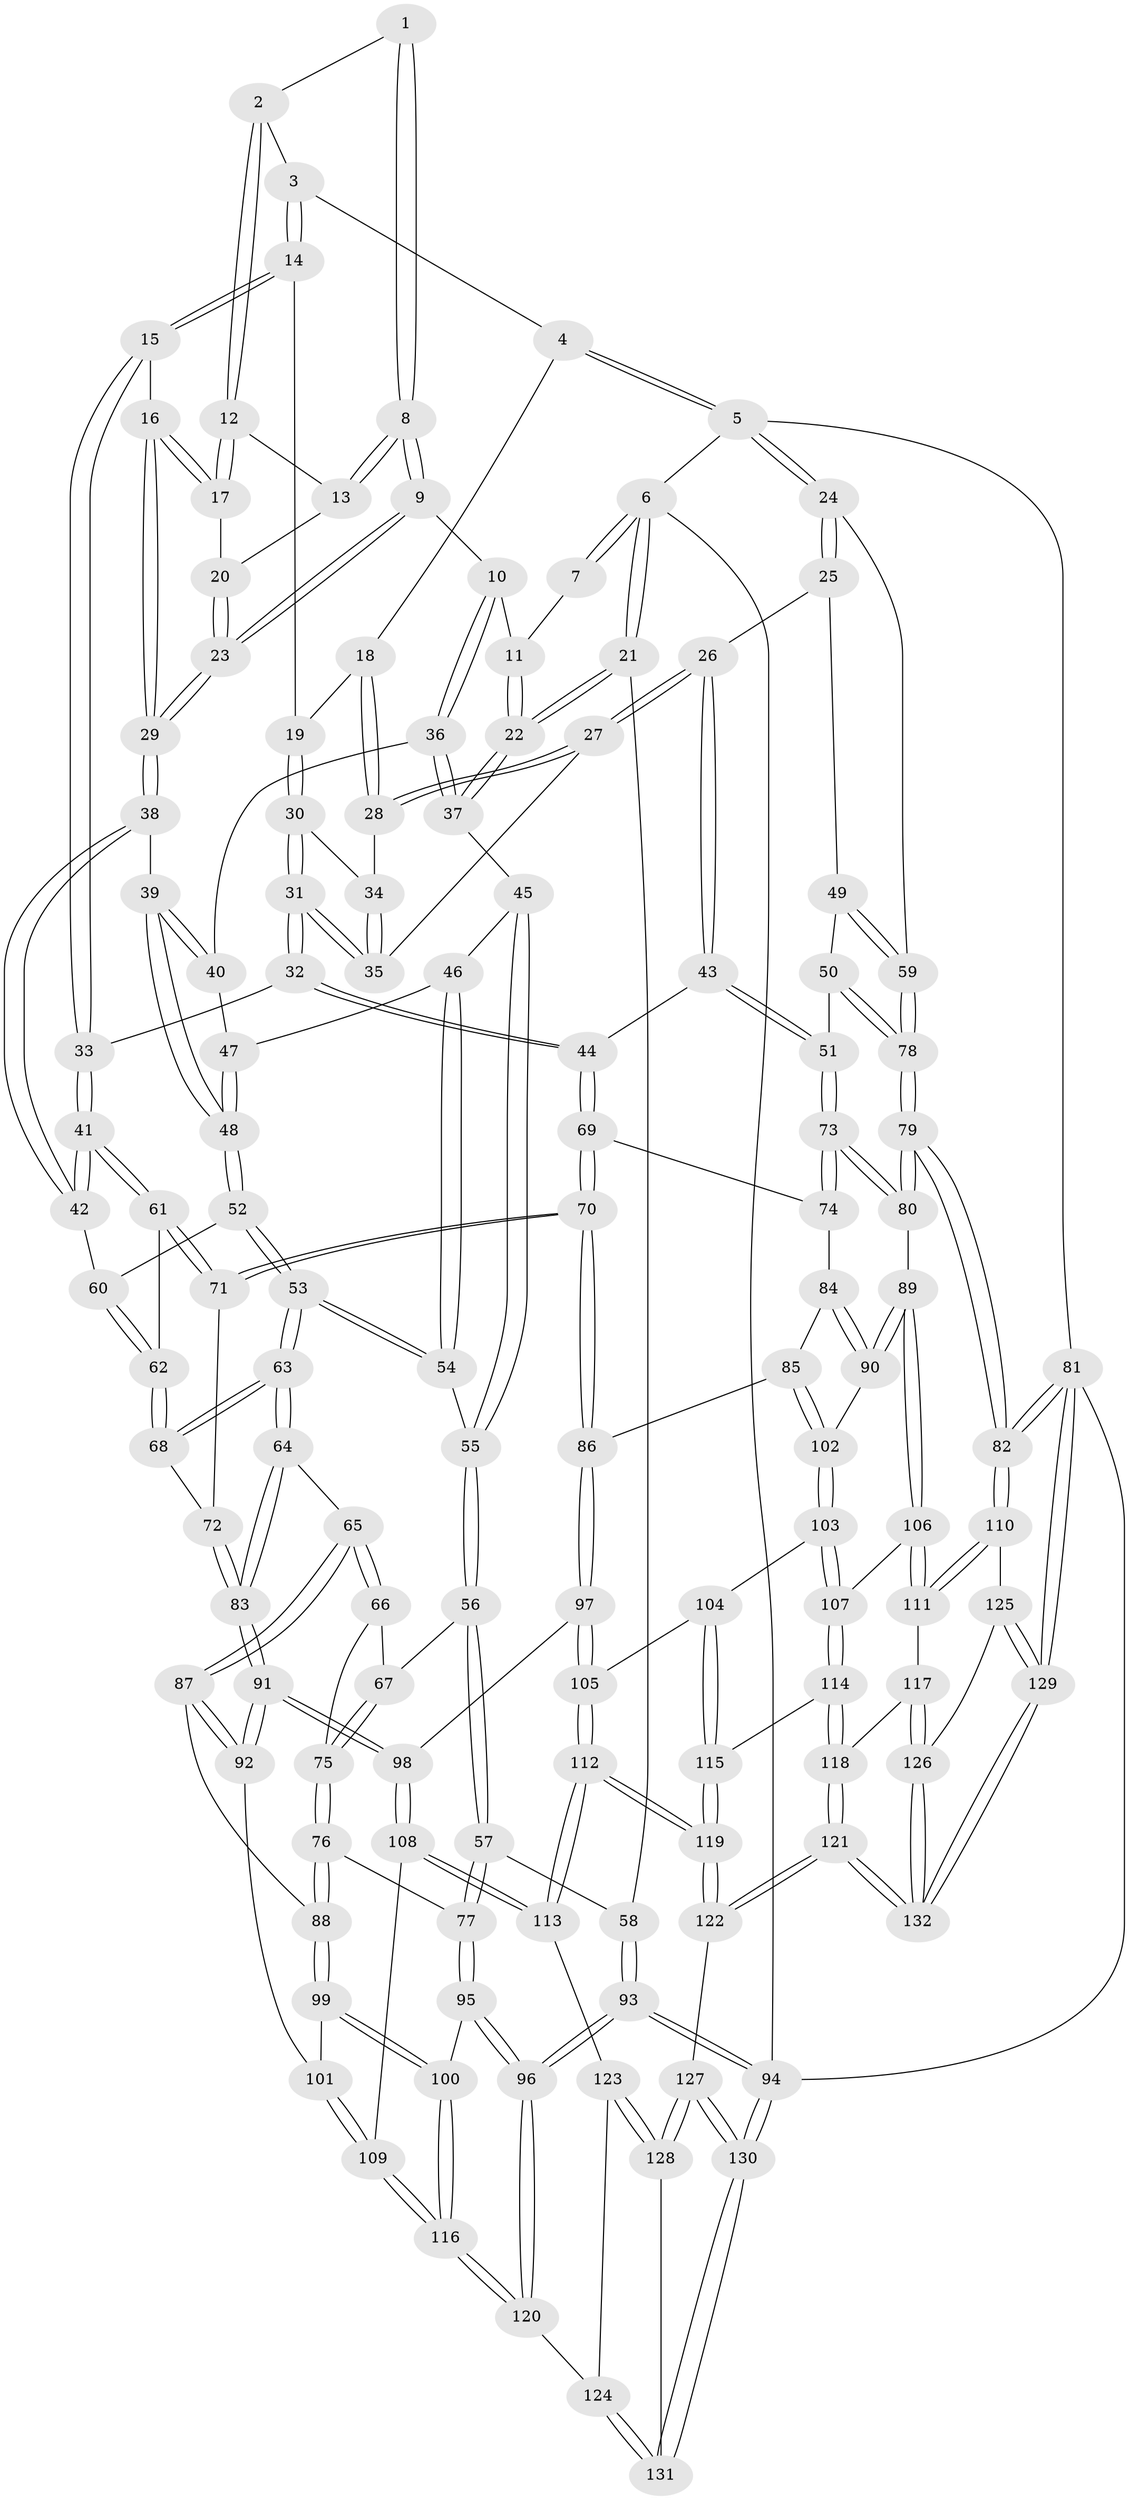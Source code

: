 // Generated by graph-tools (version 1.1) at 2025/38/03/09/25 02:38:53]
// undirected, 132 vertices, 327 edges
graph export_dot {
graph [start="1"]
  node [color=gray90,style=filled];
  1 [pos="+0.3911238390797238+0"];
  2 [pos="+0.4544674959872512+0"];
  3 [pos="+0.5975534907205878+0"];
  4 [pos="+0.9710169195820679+0"];
  5 [pos="+1+0"];
  6 [pos="+0+0"];
  7 [pos="+0.20467794255186156+0"];
  8 [pos="+0.3243305502360905+0.06001467518482751"];
  9 [pos="+0.29358240797233487+0.11088047614972371"];
  10 [pos="+0.27796225983308126+0.11100625343630148"];
  11 [pos="+0.20374805660257464+0"];
  12 [pos="+0.44644809280147263+0"];
  13 [pos="+0.40391623636678575+0.04297340316014579"];
  14 [pos="+0.6344106513665416+0.06609354808186385"];
  15 [pos="+0.5315878883904517+0.14497738741933255"];
  16 [pos="+0.5076502097655314+0.14158673187542775"];
  17 [pos="+0.4908818375330669+0.10686479524541194"];
  18 [pos="+0.8474977976018022+0.030622791709913492"];
  19 [pos="+0.6524069778226035+0.07757473173542587"];
  20 [pos="+0.40096021782206276+0.07036808732357662"];
  21 [pos="+0+0.2053845625399119"];
  22 [pos="+0.035439944311113275+0.17124365487892712"];
  23 [pos="+0.3624328021378152+0.15015824483191542"];
  24 [pos="+1+0.010300418170625804"];
  25 [pos="+0.884642994627951+0.17466364436037277"];
  26 [pos="+0.8791016107869252+0.17064986000980273"];
  27 [pos="+0.874807916873139+0.16716051428539078"];
  28 [pos="+0.8570952060166999+0.10122945898166752"];
  29 [pos="+0.4004340876746388+0.19027194023344524"];
  30 [pos="+0.6547296534358062+0.08096493149247533"];
  31 [pos="+0.6598374976257441+0.33520644356801127"];
  32 [pos="+0.6592683417424766+0.3364266588616707"];
  33 [pos="+0.6112503099807086+0.3327191911781416"];
  34 [pos="+0.6909998018677642+0.11268994610334594"];
  35 [pos="+0.7571516584826107+0.19533099671632334"];
  36 [pos="+0.26033925037076905+0.1276258859514557"];
  37 [pos="+0.06679947796450995+0.17668655820729087"];
  38 [pos="+0.3910974046596947+0.2370748279386669"];
  39 [pos="+0.3460455185777383+0.26210892154426413"];
  40 [pos="+0.25302213734645645+0.23927871264840342"];
  41 [pos="+0.5548681341662339+0.3601473419068132"];
  42 [pos="+0.406427113038641+0.25750723253511143"];
  43 [pos="+0.7100633416109967+0.3716596605085976"];
  44 [pos="+0.6987886674254091+0.36970731733882867"];
  45 [pos="+0.18151699604417376+0.25024328423815445"];
  46 [pos="+0.24546409557890525+0.24397513819314506"];
  47 [pos="+0.24833843786475324+0.24241893400976908"];
  48 [pos="+0.3004969512811053+0.35866778469644595"];
  49 [pos="+0.8990511614391933+0.236660583546617"];
  50 [pos="+0.8938319162577555+0.39510131130131654"];
  51 [pos="+0.858488025988217+0.40491837045009865"];
  52 [pos="+0.2921025795990586+0.3803696607659127"];
  53 [pos="+0.27903813477329154+0.39581075994665227"];
  54 [pos="+0.24379758262461085+0.3797704017533322"];
  55 [pos="+0.19310028277115737+0.37037868706905874"];
  56 [pos="+0.09858673031505993+0.3989584491130535"];
  57 [pos="+0+0.2646521312678322"];
  58 [pos="+0+0.2273798256414841"];
  59 [pos="+1+0.2881837203207333"];
  60 [pos="+0.3930724935009948+0.3594046632778504"];
  61 [pos="+0.5264744054411078+0.3972679780459365"];
  62 [pos="+0.46355964189753196+0.4180459567057322"];
  63 [pos="+0.30394613673112414+0.47249288378035537"];
  64 [pos="+0.29957139040186437+0.48444966390323996"];
  65 [pos="+0.25706644089392855+0.5149742083124781"];
  66 [pos="+0.2396735716125453+0.5094343086761817"];
  67 [pos="+0.11624825574402897+0.45641382884777865"];
  68 [pos="+0.41930576509140904+0.4557627589966433"];
  69 [pos="+0.6914584881093073+0.4178138171869234"];
  70 [pos="+0.566858347098977+0.5770272005840392"];
  71 [pos="+0.55071843229632+0.5484502211940705"];
  72 [pos="+0.4424013871501869+0.5281298863926458"];
  73 [pos="+0.8118480663200344+0.5437646497144966"];
  74 [pos="+0.7018003439698928+0.5236075620566611"];
  75 [pos="+0.10375719523854504+0.5347231728553968"];
  76 [pos="+0.09919812493227609+0.5514892922258751"];
  77 [pos="+0.06880300211201361+0.5708083362177674"];
  78 [pos="+1+0.5074158022545749"];
  79 [pos="+1+0.695435598210426"];
  80 [pos="+0.8184687675144067+0.6334930880586876"];
  81 [pos="+1+1"];
  82 [pos="+1+0.7025372961694233"];
  83 [pos="+0.38940417565292446+0.6255232572476311"];
  84 [pos="+0.6901171448694572+0.5485085268467668"];
  85 [pos="+0.582598775340925+0.5997996450996284"];
  86 [pos="+0.5715253378790578+0.5948254793170735"];
  87 [pos="+0.22965103737899573+0.5685307116991973"];
  88 [pos="+0.18812198601850694+0.5932233388120998"];
  89 [pos="+0.7847119184597813+0.6547570769499439"];
  90 [pos="+0.7722836931236444+0.649060442018419"];
  91 [pos="+0.3949602647435828+0.6554719862060875"];
  92 [pos="+0.30523699589476827+0.6703823070960019"];
  93 [pos="+0+0.6934525997283955"];
  94 [pos="+0+1"];
  95 [pos="+0.028343865513270252+0.6292327486895198"];
  96 [pos="+0+0.6932766469798559"];
  97 [pos="+0.44473542875262656+0.6819663525921658"];
  98 [pos="+0.4160601107197313+0.6721535020454139"];
  99 [pos="+0.1644273604289714+0.7200820669636804"];
  100 [pos="+0.15698878452261036+0.7281530632621128"];
  101 [pos="+0.2900913919122338+0.6827623518475848"];
  102 [pos="+0.6144033551383882+0.6387847444599151"];
  103 [pos="+0.62784048407095+0.7194552936469373"];
  104 [pos="+0.5936708612630369+0.756769241413241"];
  105 [pos="+0.4733753588000506+0.7423234312408861"];
  106 [pos="+0.7694926267971697+0.70695352132215"];
  107 [pos="+0.7204283964028578+0.7546675506856458"];
  108 [pos="+0.31549480774481+0.8272590569442423"];
  109 [pos="+0.2993866328135147+0.820971628077619"];
  110 [pos="+0.9888282043931255+0.810213282268779"];
  111 [pos="+0.8856154305452413+0.8344916622428801"];
  112 [pos="+0.4604749137482765+0.9355966275002998"];
  113 [pos="+0.31807335342582455+0.8303586906876824"];
  114 [pos="+0.7171839880250189+0.8021559606531324"];
  115 [pos="+0.6010421942282663+0.7992294609118754"];
  116 [pos="+0.14846968641137315+0.8173817826605353"];
  117 [pos="+0.862615042638629+0.8520892764228917"];
  118 [pos="+0.7309072405507703+0.8784740497415975"];
  119 [pos="+0.5388826325007536+1"];
  120 [pos="+0.14433945985228389+0.8229080031393586"];
  121 [pos="+0.5546434004948685+1"];
  122 [pos="+0.5431140855549983+1"];
  123 [pos="+0.26741614546826287+0.9272442350484648"];
  124 [pos="+0.14000086216696897+0.8462469967245505"];
  125 [pos="+0.9518481103815011+0.9061802814272573"];
  126 [pos="+0.8563731530057764+1"];
  127 [pos="+0.49747203062290335+1"];
  128 [pos="+0.2880675830244622+0.9721682651821199"];
  129 [pos="+0.8964732671129629+1"];
  130 [pos="+0+1"];
  131 [pos="+0.094839707058453+0.9531072491403326"];
  132 [pos="+0.7930209372936253+1"];
  1 -- 2;
  1 -- 8;
  1 -- 8;
  2 -- 3;
  2 -- 12;
  2 -- 12;
  3 -- 4;
  3 -- 14;
  3 -- 14;
  4 -- 5;
  4 -- 5;
  4 -- 18;
  5 -- 6;
  5 -- 24;
  5 -- 24;
  5 -- 81;
  6 -- 7;
  6 -- 7;
  6 -- 21;
  6 -- 21;
  6 -- 94;
  7 -- 11;
  8 -- 9;
  8 -- 9;
  8 -- 13;
  8 -- 13;
  9 -- 10;
  9 -- 23;
  9 -- 23;
  10 -- 11;
  10 -- 36;
  10 -- 36;
  11 -- 22;
  11 -- 22;
  12 -- 13;
  12 -- 17;
  12 -- 17;
  13 -- 20;
  14 -- 15;
  14 -- 15;
  14 -- 19;
  15 -- 16;
  15 -- 33;
  15 -- 33;
  16 -- 17;
  16 -- 17;
  16 -- 29;
  16 -- 29;
  17 -- 20;
  18 -- 19;
  18 -- 28;
  18 -- 28;
  19 -- 30;
  19 -- 30;
  20 -- 23;
  20 -- 23;
  21 -- 22;
  21 -- 22;
  21 -- 58;
  22 -- 37;
  22 -- 37;
  23 -- 29;
  23 -- 29;
  24 -- 25;
  24 -- 25;
  24 -- 59;
  25 -- 26;
  25 -- 49;
  26 -- 27;
  26 -- 27;
  26 -- 43;
  26 -- 43;
  27 -- 28;
  27 -- 28;
  27 -- 35;
  28 -- 34;
  29 -- 38;
  29 -- 38;
  30 -- 31;
  30 -- 31;
  30 -- 34;
  31 -- 32;
  31 -- 32;
  31 -- 35;
  31 -- 35;
  32 -- 33;
  32 -- 44;
  32 -- 44;
  33 -- 41;
  33 -- 41;
  34 -- 35;
  34 -- 35;
  36 -- 37;
  36 -- 37;
  36 -- 40;
  37 -- 45;
  38 -- 39;
  38 -- 42;
  38 -- 42;
  39 -- 40;
  39 -- 40;
  39 -- 48;
  39 -- 48;
  40 -- 47;
  41 -- 42;
  41 -- 42;
  41 -- 61;
  41 -- 61;
  42 -- 60;
  43 -- 44;
  43 -- 51;
  43 -- 51;
  44 -- 69;
  44 -- 69;
  45 -- 46;
  45 -- 55;
  45 -- 55;
  46 -- 47;
  46 -- 54;
  46 -- 54;
  47 -- 48;
  47 -- 48;
  48 -- 52;
  48 -- 52;
  49 -- 50;
  49 -- 59;
  49 -- 59;
  50 -- 51;
  50 -- 78;
  50 -- 78;
  51 -- 73;
  51 -- 73;
  52 -- 53;
  52 -- 53;
  52 -- 60;
  53 -- 54;
  53 -- 54;
  53 -- 63;
  53 -- 63;
  54 -- 55;
  55 -- 56;
  55 -- 56;
  56 -- 57;
  56 -- 57;
  56 -- 67;
  57 -- 58;
  57 -- 77;
  57 -- 77;
  58 -- 93;
  58 -- 93;
  59 -- 78;
  59 -- 78;
  60 -- 62;
  60 -- 62;
  61 -- 62;
  61 -- 71;
  61 -- 71;
  62 -- 68;
  62 -- 68;
  63 -- 64;
  63 -- 64;
  63 -- 68;
  63 -- 68;
  64 -- 65;
  64 -- 83;
  64 -- 83;
  65 -- 66;
  65 -- 66;
  65 -- 87;
  65 -- 87;
  66 -- 67;
  66 -- 75;
  67 -- 75;
  67 -- 75;
  68 -- 72;
  69 -- 70;
  69 -- 70;
  69 -- 74;
  70 -- 71;
  70 -- 71;
  70 -- 86;
  70 -- 86;
  71 -- 72;
  72 -- 83;
  72 -- 83;
  73 -- 74;
  73 -- 74;
  73 -- 80;
  73 -- 80;
  74 -- 84;
  75 -- 76;
  75 -- 76;
  76 -- 77;
  76 -- 88;
  76 -- 88;
  77 -- 95;
  77 -- 95;
  78 -- 79;
  78 -- 79;
  79 -- 80;
  79 -- 80;
  79 -- 82;
  79 -- 82;
  80 -- 89;
  81 -- 82;
  81 -- 82;
  81 -- 129;
  81 -- 129;
  81 -- 94;
  82 -- 110;
  82 -- 110;
  83 -- 91;
  83 -- 91;
  84 -- 85;
  84 -- 90;
  84 -- 90;
  85 -- 86;
  85 -- 102;
  85 -- 102;
  86 -- 97;
  86 -- 97;
  87 -- 88;
  87 -- 92;
  87 -- 92;
  88 -- 99;
  88 -- 99;
  89 -- 90;
  89 -- 90;
  89 -- 106;
  89 -- 106;
  90 -- 102;
  91 -- 92;
  91 -- 92;
  91 -- 98;
  91 -- 98;
  92 -- 101;
  93 -- 94;
  93 -- 94;
  93 -- 96;
  93 -- 96;
  94 -- 130;
  94 -- 130;
  95 -- 96;
  95 -- 96;
  95 -- 100;
  96 -- 120;
  96 -- 120;
  97 -- 98;
  97 -- 105;
  97 -- 105;
  98 -- 108;
  98 -- 108;
  99 -- 100;
  99 -- 100;
  99 -- 101;
  100 -- 116;
  100 -- 116;
  101 -- 109;
  101 -- 109;
  102 -- 103;
  102 -- 103;
  103 -- 104;
  103 -- 107;
  103 -- 107;
  104 -- 105;
  104 -- 115;
  104 -- 115;
  105 -- 112;
  105 -- 112;
  106 -- 107;
  106 -- 111;
  106 -- 111;
  107 -- 114;
  107 -- 114;
  108 -- 109;
  108 -- 113;
  108 -- 113;
  109 -- 116;
  109 -- 116;
  110 -- 111;
  110 -- 111;
  110 -- 125;
  111 -- 117;
  112 -- 113;
  112 -- 113;
  112 -- 119;
  112 -- 119;
  113 -- 123;
  114 -- 115;
  114 -- 118;
  114 -- 118;
  115 -- 119;
  115 -- 119;
  116 -- 120;
  116 -- 120;
  117 -- 118;
  117 -- 126;
  117 -- 126;
  118 -- 121;
  118 -- 121;
  119 -- 122;
  119 -- 122;
  120 -- 124;
  121 -- 122;
  121 -- 122;
  121 -- 132;
  121 -- 132;
  122 -- 127;
  123 -- 124;
  123 -- 128;
  123 -- 128;
  124 -- 131;
  124 -- 131;
  125 -- 126;
  125 -- 129;
  125 -- 129;
  126 -- 132;
  126 -- 132;
  127 -- 128;
  127 -- 128;
  127 -- 130;
  127 -- 130;
  128 -- 131;
  129 -- 132;
  129 -- 132;
  130 -- 131;
  130 -- 131;
}
